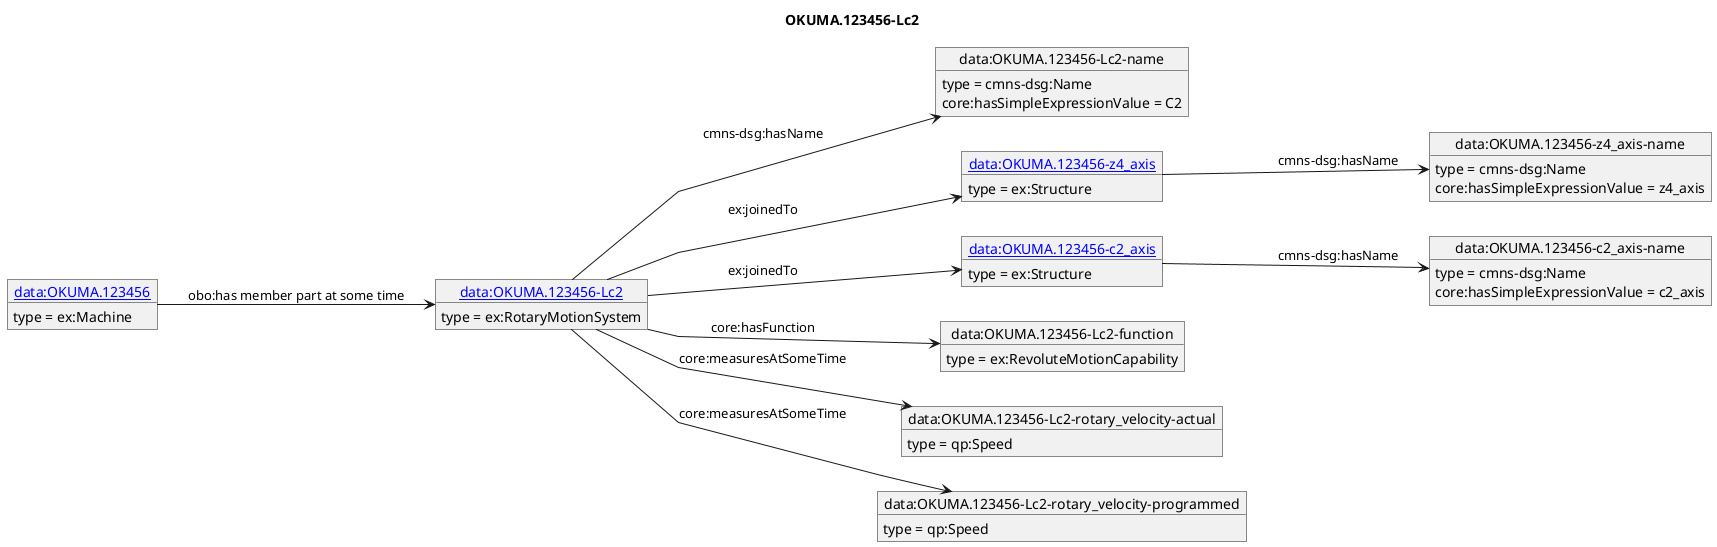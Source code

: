 @startuml
skinparam linetype polyline
left to right direction
title OKUMA.123456-Lc2
object "[[./OKUMA.123456-Lc2.html data:OKUMA.123456-Lc2]]" as o1 {
 type = ex:RotaryMotionSystem
 }
object "data:OKUMA.123456-Lc2-name" as o2 {
 type = cmns-dsg:Name
 }
object "[[./OKUMA.123456-z4_axis.html data:OKUMA.123456-z4_axis]]" as o3 {
 type = ex:Structure
 }
object "data:OKUMA.123456-z4_axis-name" as o4 {
 type = cmns-dsg:Name
 }
object "[[./OKUMA.123456-c2_axis.html data:OKUMA.123456-c2_axis]]" as o5 {
 type = ex:Structure
 }
object "data:OKUMA.123456-c2_axis-name" as o6 {
 type = cmns-dsg:Name
 }
object "data:OKUMA.123456-Lc2-function" as o7 {
 type = ex:RevoluteMotionCapability
 }
object "data:OKUMA.123456-Lc2-rotary_velocity-actual" as o8 {
 type = qp:Speed
 }
object "data:OKUMA.123456-Lc2-rotary_velocity-programmed" as o9 {
 type = qp:Speed
 }
object "[[./OKUMA.123456.html data:OKUMA.123456]]" as o10 {
 type = ex:Machine
 }
o1 --> o2 : cmns-dsg:hasName
o2 : core:hasSimpleExpressionValue = C2
o1 --> o3 : ex:joinedTo
o3 --> o4 : cmns-dsg:hasName
o4 : core:hasSimpleExpressionValue = z4_axis
o1 --> o5 : ex:joinedTo
o5 --> o6 : cmns-dsg:hasName
o6 : core:hasSimpleExpressionValue = c2_axis
o1 --> o7 : core:hasFunction
o1 --> o8 : core:measuresAtSomeTime
o1 --> o9 : core:measuresAtSomeTime
o10 --> o1 : obo:has member part at some time
@enduml
